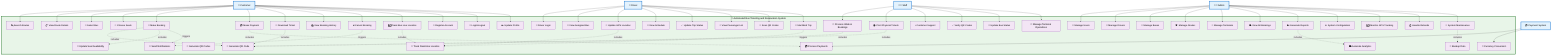 graph TD
    %% Actors positioned around the system
    Customer[👤 Customer]
    Driver[🚌 Driver] 
    Admin[👨‍💼 Admin]
    Staff[👩‍💼 Staff]
    PaymentSystem[💳 Payment System]
    
    %% All Use Cases in One System Boundary
    subgraph System["🏢 Automated Bus Ticketing and Reservation System"]
        UC01["🔍 Search Routes"]
        UC02["📋 View Route Details"]
        UC03["🚌 Select Bus"]
        UC04["💺 Choose Seats"]
        UC05["📝 Make Booking"]
        UC06["💳 Make Payment"]
        UC07["🎫 Download Ticket"]
        UC08["📱 Generate QR Code"]
        UC09["📚 View Booking History"]
        UC10["❌ Cancel Booking"]
        UC11["🗺️ Track Bus Live Location"]
        UC12["👤 Register Account"]
        UC13["🔐 Login/Logout"]
        UC14["✏️ Update Profile"]
        UC15["🔐 Driver Login"]
        UC16["🚌 View Assigned Bus"]
        UC17["📍 Update GPS Location"]
        UC18["📅 View Schedule"]
        UC19["✅ Update Trip Status"]
        UC20["👥 View Passenger List"]
        UC21["📱 Scan QR Codes"]
        UC22["🚗 Start/End Trip"]
        UC23["👥 Manage Users"]
        UC24["🚌 Manage Drivers"]
        UC25["🚐 Manage Buses"]
        UC26["🛣️ Manage Routes"]
        UC27["🏢 Manage Terminals"]
        UC28["📊 View All Bookings"]
        UC29["📈 Generate Reports"]
        UC30["⚙️ System Configuration"]
        UC31["🗺️ Monitor GPS Tracking"]
        UC32["💰 Handle Refunds"]
        UC33["🔧 System Maintenance"]
        UC34["🎫 Process Walk-in Bookings"]
        UC35["🖨️ Print Physical Tickets"]
        UC36["📞 Customer Support"]
        UC37["✅ Verify QR Codes"]
        UC38["🚌 Update Bus Status"]
        UC39["🏢 Manage Terminal Operations"]
        UC40["📧 Send Notifications"]
        UC41["📱 Generate QR Codes"]
        UC42["💳 Process Payments"]
        UC43["💺 Update Seat Availability"]
        UC44["📍 Track Real-time Location"]
        UC45["📊 Generate Analytics"]
        UC46["🔄 Currency Conversion"]
        UC47["💾 Backup Data"]
    end
    
    %% Direct Actor to Use Case Connections
    %% Customer Connections
    Customer --> UC01
    Customer --> UC02
    Customer --> UC03
    Customer --> UC04
    Customer --> UC05
    Customer --> UC06
    Customer --> UC07
    Customer --> UC09
    Customer --> UC10
    Customer --> UC11
    Customer --> UC12
    Customer --> UC13
    Customer --> UC14
    
    %% Driver Connections
    Driver --> UC15
    Driver --> UC16
    Driver --> UC17
    Driver --> UC18
    Driver --> UC19
    Driver --> UC20
    Driver --> UC21
    Driver --> UC22
    
    %% Admin Connections
    Admin --> UC23
    Admin --> UC24
    Admin --> UC25
    Admin --> UC26
    Admin --> UC27
    Admin --> UC28
    Admin --> UC29
    Admin --> UC30
    Admin --> UC31
    Admin --> UC32
    Admin --> UC33
    
    %% Staff Connections
    Staff --> UC34
    Staff --> UC35
    Staff --> UC36
    Staff --> UC37
    Staff --> UC38
    Staff --> UC39
    
    %% Payment System Connections
    PaymentSystem --> UC42
    PaymentSystem --> UC46
    
    %% Include Relationships (system processes)
    UC05 -.->|includes| UC08
    UC05 -.->|includes| UC43
    UC06 -.->|includes| UC42
    UC07 -.->|includes| UC08
    UC11 -.->|includes| UC44
    UC17 -.->|includes| UC44
    UC29 -.->|includes| UC45
    UC34 -.->|includes| UC08
    UC35 -.->|includes| UC08
    
    %% System automated processes
    UC05 -.->|triggers| UC40
    UC10 -.->|triggers| UC40
    UC22 -.->|triggers| UC44
    UC33 -.->|includes| UC47
    
    %% Styling
    classDef actor fill:#e3f2fd,stroke:#1976d2,stroke-width:3px,color:#000
    classDef usecase fill:#f3e5f5,stroke:#7b1fa2,stroke-width:1px,color:#000
    classDef system fill:#e8f5e8,stroke:#2e7d32,stroke-width:3px,color:#000
    
    class Customer,Driver,Admin,Staff,PaymentSystem actor
    class UC01,UC02,UC03,UC04,UC05,UC06,UC07,UC08,UC09,UC10,UC11,UC12,UC13,UC14,UC15,UC16,UC17,UC18,UC19,UC20,UC21,UC22,UC23,UC24,UC25,UC26,UC27,UC28,UC29,UC30,UC31,UC32,UC33,UC34,UC35,UC36,UC37,UC38,UC39,UC40,UC41,UC42,UC43,UC44,UC45,UC46,UC47 usecase
    class System system